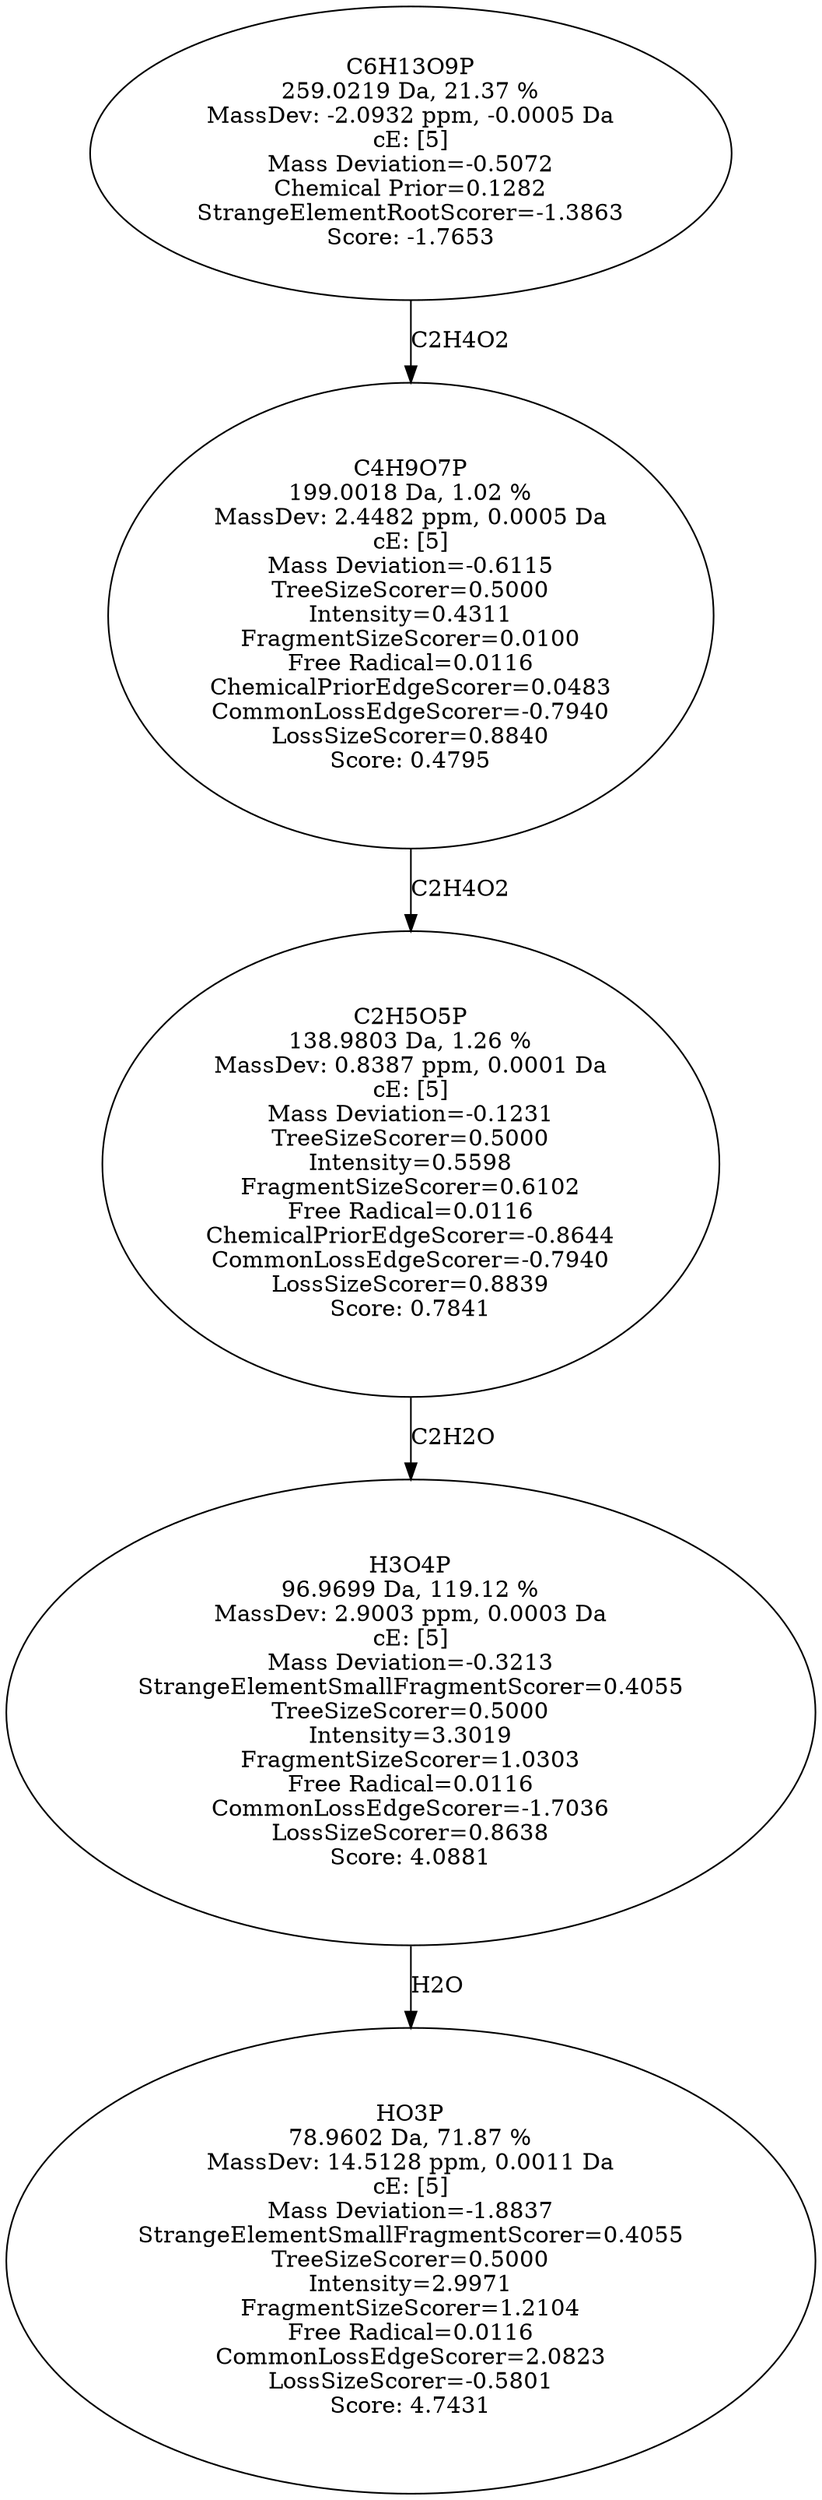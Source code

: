 strict digraph {
v1 [label="HO3P\n78.9602 Da, 71.87 %\nMassDev: 14.5128 ppm, 0.0011 Da\ncE: [5]\nMass Deviation=-1.8837\nStrangeElementSmallFragmentScorer=0.4055\nTreeSizeScorer=0.5000\nIntensity=2.9971\nFragmentSizeScorer=1.2104\nFree Radical=0.0116\nCommonLossEdgeScorer=2.0823\nLossSizeScorer=-0.5801\nScore: 4.7431"];
v2 [label="H3O4P\n96.9699 Da, 119.12 %\nMassDev: 2.9003 ppm, 0.0003 Da\ncE: [5]\nMass Deviation=-0.3213\nStrangeElementSmallFragmentScorer=0.4055\nTreeSizeScorer=0.5000\nIntensity=3.3019\nFragmentSizeScorer=1.0303\nFree Radical=0.0116\nCommonLossEdgeScorer=-1.7036\nLossSizeScorer=0.8638\nScore: 4.0881"];
v3 [label="C2H5O5P\n138.9803 Da, 1.26 %\nMassDev: 0.8387 ppm, 0.0001 Da\ncE: [5]\nMass Deviation=-0.1231\nTreeSizeScorer=0.5000\nIntensity=0.5598\nFragmentSizeScorer=0.6102\nFree Radical=0.0116\nChemicalPriorEdgeScorer=-0.8644\nCommonLossEdgeScorer=-0.7940\nLossSizeScorer=0.8839\nScore: 0.7841"];
v4 [label="C4H9O7P\n199.0018 Da, 1.02 %\nMassDev: 2.4482 ppm, 0.0005 Da\ncE: [5]\nMass Deviation=-0.6115\nTreeSizeScorer=0.5000\nIntensity=0.4311\nFragmentSizeScorer=0.0100\nFree Radical=0.0116\nChemicalPriorEdgeScorer=0.0483\nCommonLossEdgeScorer=-0.7940\nLossSizeScorer=0.8840\nScore: 0.4795"];
v5 [label="C6H13O9P\n259.0219 Da, 21.37 %\nMassDev: -2.0932 ppm, -0.0005 Da\ncE: [5]\nMass Deviation=-0.5072\nChemical Prior=0.1282\nStrangeElementRootScorer=-1.3863\nScore: -1.7653"];
v2 -> v1 [label="H2O"];
v3 -> v2 [label="C2H2O"];
v4 -> v3 [label="C2H4O2"];
v5 -> v4 [label="C2H4O2"];
}
